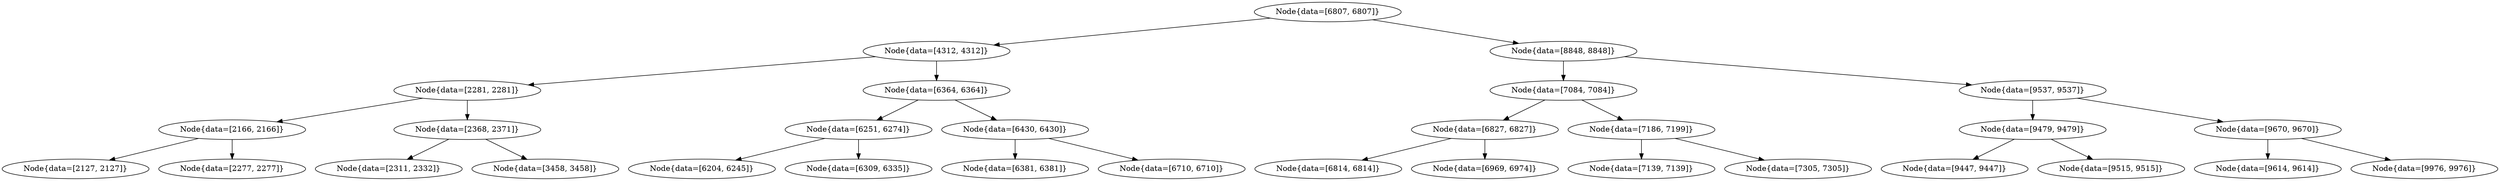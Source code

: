 digraph G{
1070731890 [label="Node{data=[6807, 6807]}"]
1070731890 -> 1263257405
1263257405 [label="Node{data=[4312, 4312]}"]
1263257405 -> 1287200676
1287200676 [label="Node{data=[2281, 2281]}"]
1287200676 -> 313142474
313142474 [label="Node{data=[2166, 2166]}"]
313142474 -> 1036316015
1036316015 [label="Node{data=[2127, 2127]}"]
313142474 -> 673429445
673429445 [label="Node{data=[2277, 2277]}"]
1287200676 -> 753129818
753129818 [label="Node{data=[2368, 2371]}"]
753129818 -> 1869376624
1869376624 [label="Node{data=[2311, 2332]}"]
753129818 -> 1977178983
1977178983 [label="Node{data=[3458, 3458]}"]
1263257405 -> 1089558406
1089558406 [label="Node{data=[6364, 6364]}"]
1089558406 -> 1927966667
1927966667 [label="Node{data=[6251, 6274]}"]
1927966667 -> 2129236490
2129236490 [label="Node{data=[6204, 6245]}"]
1927966667 -> 1096084691
1096084691 [label="Node{data=[6309, 6335]}"]
1089558406 -> 190041624
190041624 [label="Node{data=[6430, 6430]}"]
190041624 -> 711355534
711355534 [label="Node{data=[6381, 6381]}"]
190041624 -> 414040586
414040586 [label="Node{data=[6710, 6710]}"]
1070731890 -> 2121893816
2121893816 [label="Node{data=[8848, 8848]}"]
2121893816 -> 1808774497
1808774497 [label="Node{data=[7084, 7084]}"]
1808774497 -> 1918150282
1918150282 [label="Node{data=[6827, 6827]}"]
1918150282 -> 77567832
77567832 [label="Node{data=[6814, 6814]}"]
1918150282 -> 921273396
921273396 [label="Node{data=[6969, 6974]}"]
1808774497 -> 547048245
547048245 [label="Node{data=[7186, 7199]}"]
547048245 -> 2007812442
2007812442 [label="Node{data=[7139, 7139]}"]
547048245 -> 267494816
267494816 [label="Node{data=[7305, 7305]}"]
2121893816 -> 1975736398
1975736398 [label="Node{data=[9537, 9537]}"]
1975736398 -> 259749664
259749664 [label="Node{data=[9479, 9479]}"]
259749664 -> 504138124
504138124 [label="Node{data=[9447, 9447]}"]
259749664 -> 483582792
483582792 [label="Node{data=[9515, 9515]}"]
1975736398 -> 1941756340
1941756340 [label="Node{data=[9670, 9670]}"]
1941756340 -> 665481876
665481876 [label="Node{data=[9614, 9614]}"]
1941756340 -> 1561386756
1561386756 [label="Node{data=[9976, 9976]}"]
}